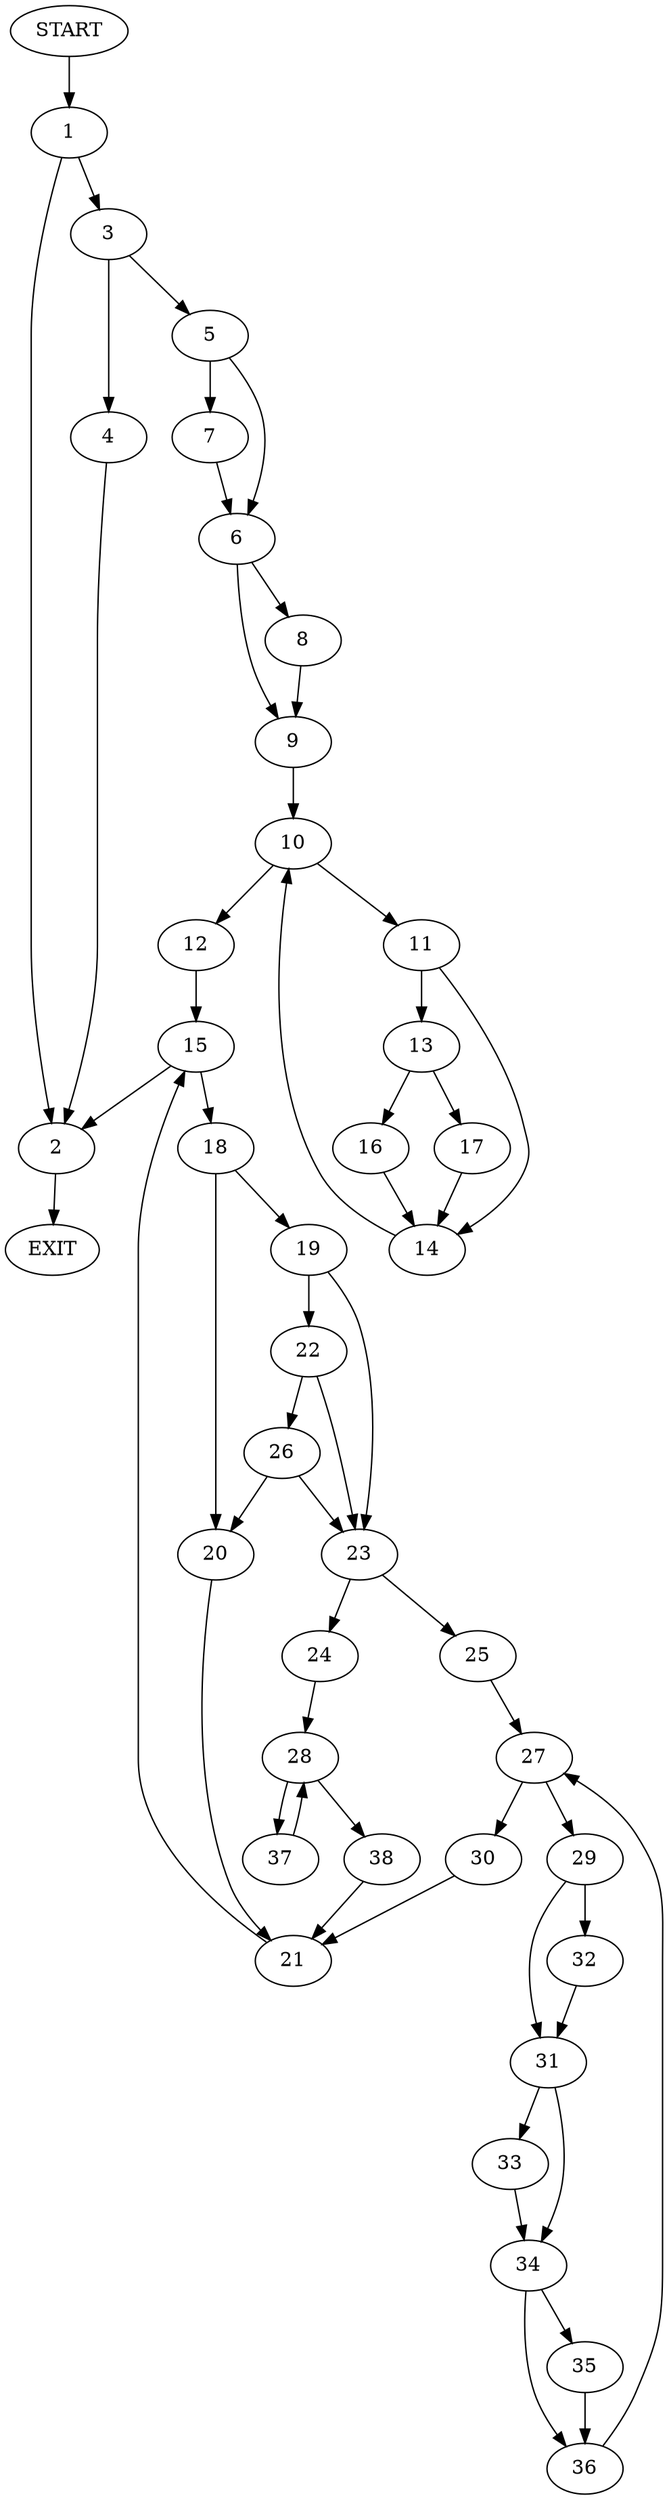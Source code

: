 digraph {
0 [label="START"]
39 [label="EXIT"]
0 -> 1
1 -> 2
1 -> 3
2 -> 39
3 -> 4
3 -> 5
5 -> 6
5 -> 7
4 -> 2
7 -> 6
6 -> 8
6 -> 9
8 -> 9
9 -> 10
10 -> 11
10 -> 12
11 -> 13
11 -> 14
12 -> 15
13 -> 16
13 -> 17
14 -> 10
17 -> 14
16 -> 14
15 -> 2
15 -> 18
18 -> 19
18 -> 20
20 -> 21
19 -> 22
19 -> 23
23 -> 24
23 -> 25
22 -> 23
22 -> 26
26 -> 23
26 -> 20
21 -> 15
25 -> 27
24 -> 28
27 -> 29
27 -> 30
30 -> 21
29 -> 31
29 -> 32
32 -> 31
31 -> 33
31 -> 34
34 -> 35
34 -> 36
33 -> 34
35 -> 36
36 -> 27
28 -> 37
28 -> 38
37 -> 28
38 -> 21
}
